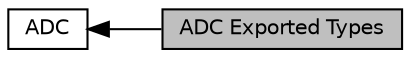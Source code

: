 digraph "ADC Exported Types"
{
  edge [fontname="Helvetica",fontsize="10",labelfontname="Helvetica",labelfontsize="10"];
  node [fontname="Helvetica",fontsize="10",shape=record];
  rankdir=LR;
  Node0 [label="ADC Exported Types",height=0.2,width=0.4,color="black", fillcolor="grey75", style="filled", fontcolor="black"];
  Node1 [label="ADC",height=0.2,width=0.4,color="black", fillcolor="white", style="filled",URL="$group___a_d_c.html",tooltip="ADC driver modules. "];
  Node1->Node0 [shape=plaintext, dir="back", style="solid"];
}
